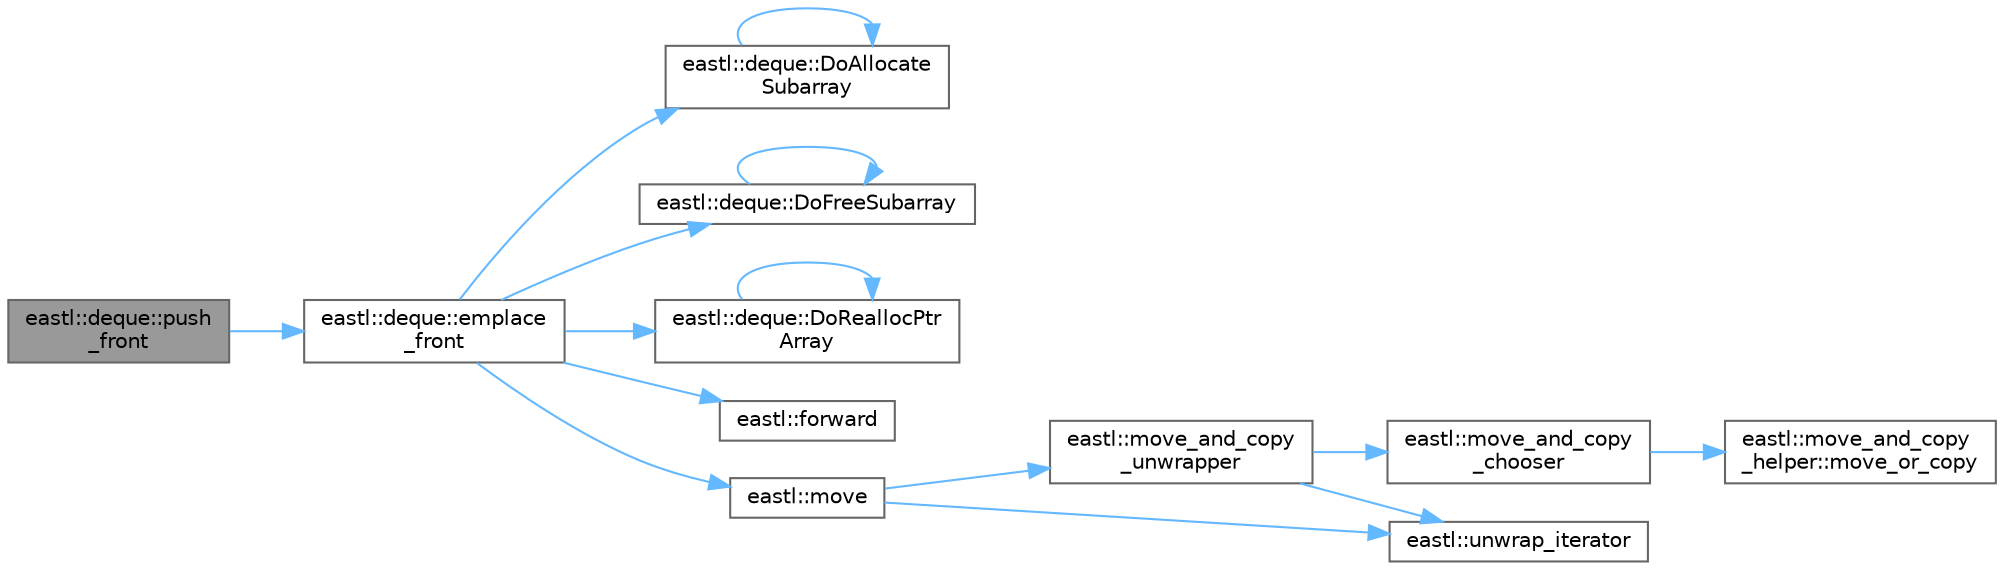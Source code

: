 digraph "eastl::deque::push_front"
{
 // LATEX_PDF_SIZE
  bgcolor="transparent";
  edge [fontname=Helvetica,fontsize=10,labelfontname=Helvetica,labelfontsize=10];
  node [fontname=Helvetica,fontsize=10,shape=box,height=0.2,width=0.4];
  rankdir="LR";
  Node1 [id="Node000001",label="eastl::deque::push\l_front",height=0.2,width=0.4,color="gray40", fillcolor="grey60", style="filled", fontcolor="black",tooltip=" "];
  Node1 -> Node2 [id="edge15_Node000001_Node000002",color="steelblue1",style="solid",tooltip=" "];
  Node2 [id="Node000002",label="eastl::deque::emplace\l_front",height=0.2,width=0.4,color="grey40", fillcolor="white", style="filled",URL="$classeastl_1_1deque.html#aca2c9b67fa9d42862dd6b3a03f581c48",tooltip=" "];
  Node2 -> Node3 [id="edge16_Node000002_Node000003",color="steelblue1",style="solid",tooltip=" "];
  Node3 [id="Node000003",label="eastl::deque::DoAllocate\lSubarray",height=0.2,width=0.4,color="grey40", fillcolor="white", style="filled",URL="$classeastl_1_1deque.html#ad44f8b8ff9f38b49828fd900979a2636",tooltip=" "];
  Node3 -> Node3 [id="edge17_Node000003_Node000003",color="steelblue1",style="solid",tooltip=" "];
  Node2 -> Node4 [id="edge18_Node000002_Node000004",color="steelblue1",style="solid",tooltip=" "];
  Node4 [id="Node000004",label="eastl::deque::DoFreeSubarray",height=0.2,width=0.4,color="grey40", fillcolor="white", style="filled",URL="$classeastl_1_1deque.html#a52c0ccd6cc89708e9adf30630fc673b3",tooltip=" "];
  Node4 -> Node4 [id="edge19_Node000004_Node000004",color="steelblue1",style="solid",tooltip=" "];
  Node2 -> Node5 [id="edge20_Node000002_Node000005",color="steelblue1",style="solid",tooltip=" "];
  Node5 [id="Node000005",label="eastl::deque::DoReallocPtr\lArray",height=0.2,width=0.4,color="grey40", fillcolor="white", style="filled",URL="$classeastl_1_1deque.html#a5a8013e5fc34642aa15014870d4b4882",tooltip=" "];
  Node5 -> Node5 [id="edge21_Node000005_Node000005",color="steelblue1",style="solid",tooltip=" "];
  Node2 -> Node6 [id="edge22_Node000002_Node000006",color="steelblue1",style="solid",tooltip=" "];
  Node6 [id="Node000006",label="eastl::forward",height=0.2,width=0.4,color="grey40", fillcolor="white", style="filled",URL="$namespaceeastl.html#a36662e86289d74a927ced4b51496fce5",tooltip=" "];
  Node2 -> Node7 [id="edge23_Node000002_Node000007",color="steelblue1",style="solid",tooltip=" "];
  Node7 [id="Node000007",label="eastl::move",height=0.2,width=0.4,color="grey40", fillcolor="white", style="filled",URL="$namespaceeastl.html#a58ada88d74ffe16bba892a0ccccc8aba",tooltip=" "];
  Node7 -> Node8 [id="edge24_Node000007_Node000008",color="steelblue1",style="solid",tooltip=" "];
  Node8 [id="Node000008",label="eastl::move_and_copy\l_unwrapper",height=0.2,width=0.4,color="grey40", fillcolor="white", style="filled",URL="$namespaceeastl.html#a661e609e51ae177a723acb076d9fcb52",tooltip=" "];
  Node8 -> Node9 [id="edge25_Node000008_Node000009",color="steelblue1",style="solid",tooltip=" "];
  Node9 [id="Node000009",label="eastl::move_and_copy\l_chooser",height=0.2,width=0.4,color="grey40", fillcolor="white", style="filled",URL="$namespaceeastl.html#a69a59b58a0b86c06c81fd89a94cff90d",tooltip=" "];
  Node9 -> Node10 [id="edge26_Node000009_Node000010",color="steelblue1",style="solid",tooltip=" "];
  Node10 [id="Node000010",label="eastl::move_and_copy\l_helper::move_or_copy",height=0.2,width=0.4,color="grey40", fillcolor="white", style="filled",URL="$structeastl_1_1move__and__copy__helper.html#aa9de7d135fbe5ddb02a94513283cf77b",tooltip=" "];
  Node8 -> Node11 [id="edge27_Node000008_Node000011",color="steelblue1",style="solid",tooltip=" "];
  Node11 [id="Node000011",label="eastl::unwrap_iterator",height=0.2,width=0.4,color="grey40", fillcolor="white", style="filled",URL="$namespaceeastl.html#a82f343209a121c16468a124327e2d303",tooltip=" "];
  Node7 -> Node11 [id="edge28_Node000007_Node000011",color="steelblue1",style="solid",tooltip=" "];
}
